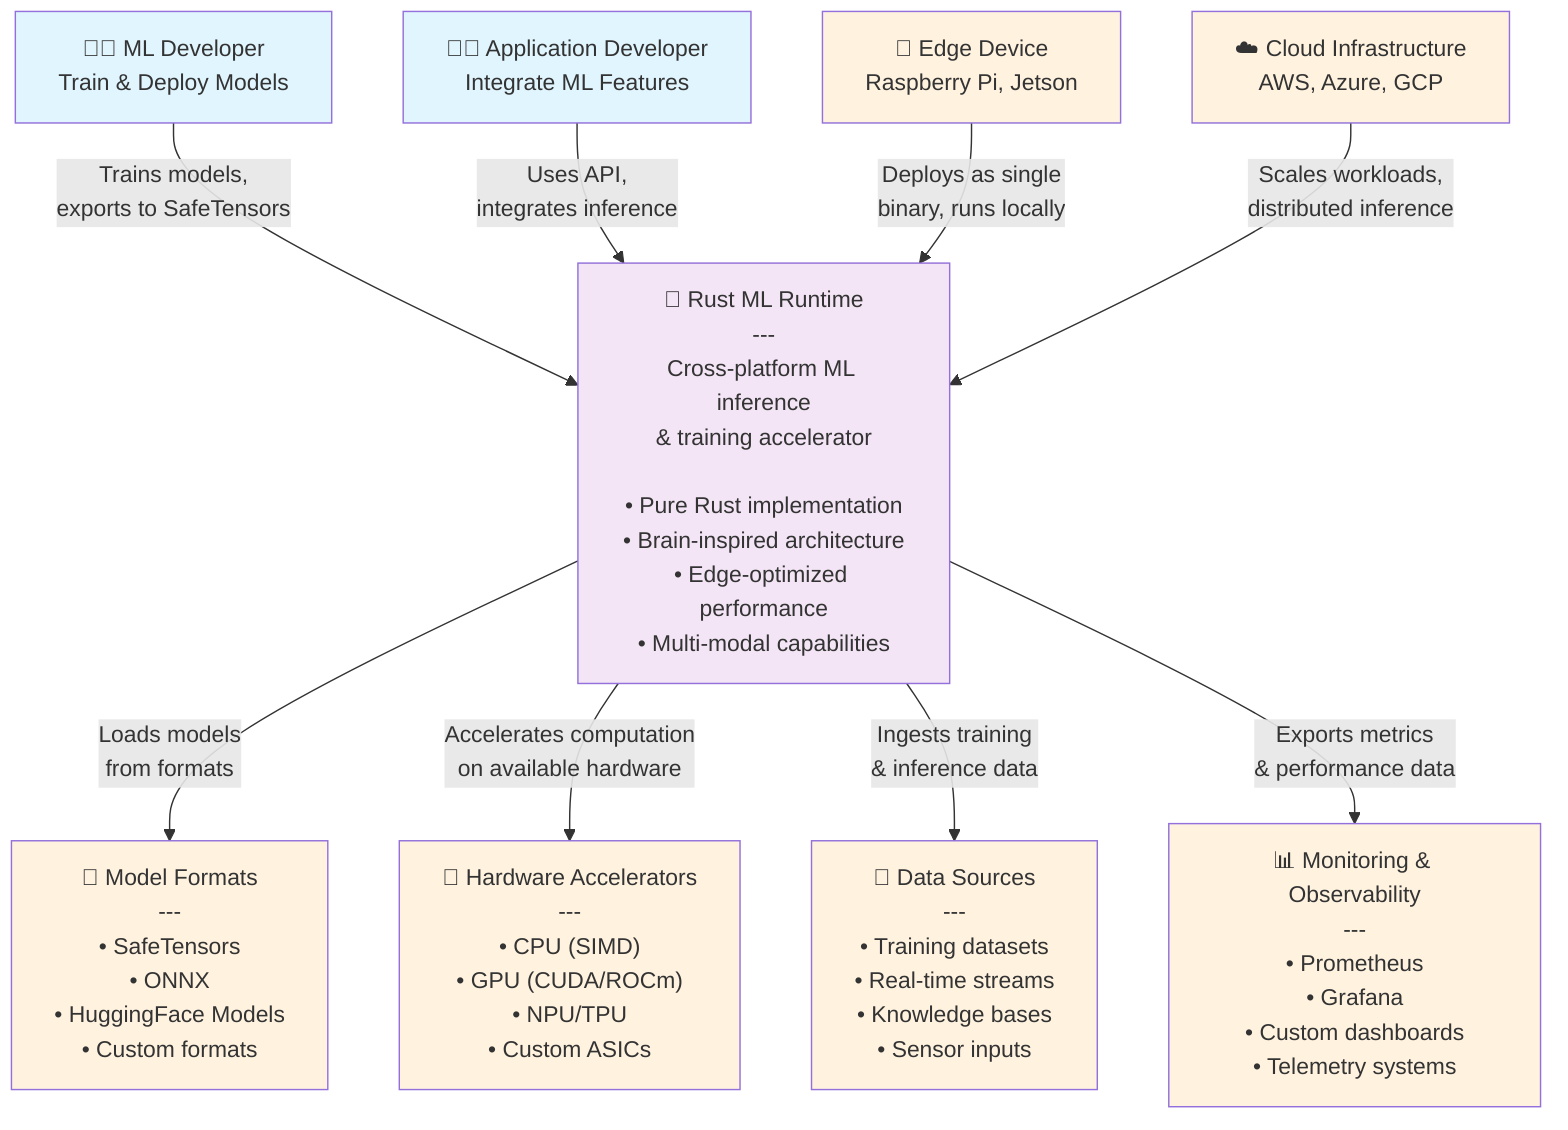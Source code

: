 graph TB
    %% External Actors
    MLDev["👨‍💻 ML Developer<br/>Train & Deploy Models"]
    AppDev["👩‍💻 Application Developer<br/>Integrate ML Features"]
    EdgeDevice["🔌 Edge Device<br/>Raspberry Pi, Jetson"]
    CloudInfra["☁️ Cloud Infrastructure<br/>AWS, Azure, GCP"]
    
    %% Core System
    RustMLRuntime["🦀 Rust ML Runtime<br/>---<br/>Cross-platform ML inference<br/>& training accelerator<br/><br/>• Pure Rust implementation<br/>• Brain-inspired architecture<br/>• Edge-optimized performance<br/>• Multi-modal capabilities"]
    
    %% External Systems
    ModelFormats["📄 Model Formats<br/>---<br/>• SafeTensors<br/>• ONNX<br/>• HuggingFace Models<br/>• Custom formats"]
    
    Hardware["🔧 Hardware Accelerators<br/>---<br/>• CPU (SIMD)<br/>• GPU (CUDA/ROCm)<br/>• NPU/TPU<br/>• Custom ASICs"]
    
    DataSources["💾 Data Sources<br/>---<br/>• Training datasets<br/>• Real-time streams<br/>• Knowledge bases<br/>• Sensor inputs"]
    
    MonitoringTools["📊 Monitoring & Observability<br/>---<br/>• Prometheus<br/>• Grafana<br/>• Custom dashboards<br/>• Telemetry systems"]
    
    %% Relationships
    MLDev -->|"Trains models,<br/>exports to SafeTensors"| RustMLRuntime
    AppDev -->|"Uses API,<br/>integrates inference"| RustMLRuntime
    
    RustMLRuntime -->|"Loads models<br/>from formats"| ModelFormats
    RustMLRuntime -->|"Accelerates computation<br/>on available hardware"| Hardware
    RustMLRuntime -->|"Ingests training<br/>& inference data"| DataSources
    RustMLRuntime -->|"Exports metrics<br/>& performance data"| MonitoringTools
    
    EdgeDevice -->|"Deploys as single<br/>binary, runs locally"| RustMLRuntime
    CloudInfra -->|"Scales workloads,<br/>distributed inference"| RustMLRuntime
    
    %% Styling
    classDef actor fill:#e1f5fe
    classDef system fill:#f3e5f5
    classDef external fill:#fff3e0
    
    class MLDev,AppDev actor
    class RustMLRuntime system
    class ModelFormats,Hardware,DataSources,MonitoringTools,EdgeDevice,CloudInfra external
